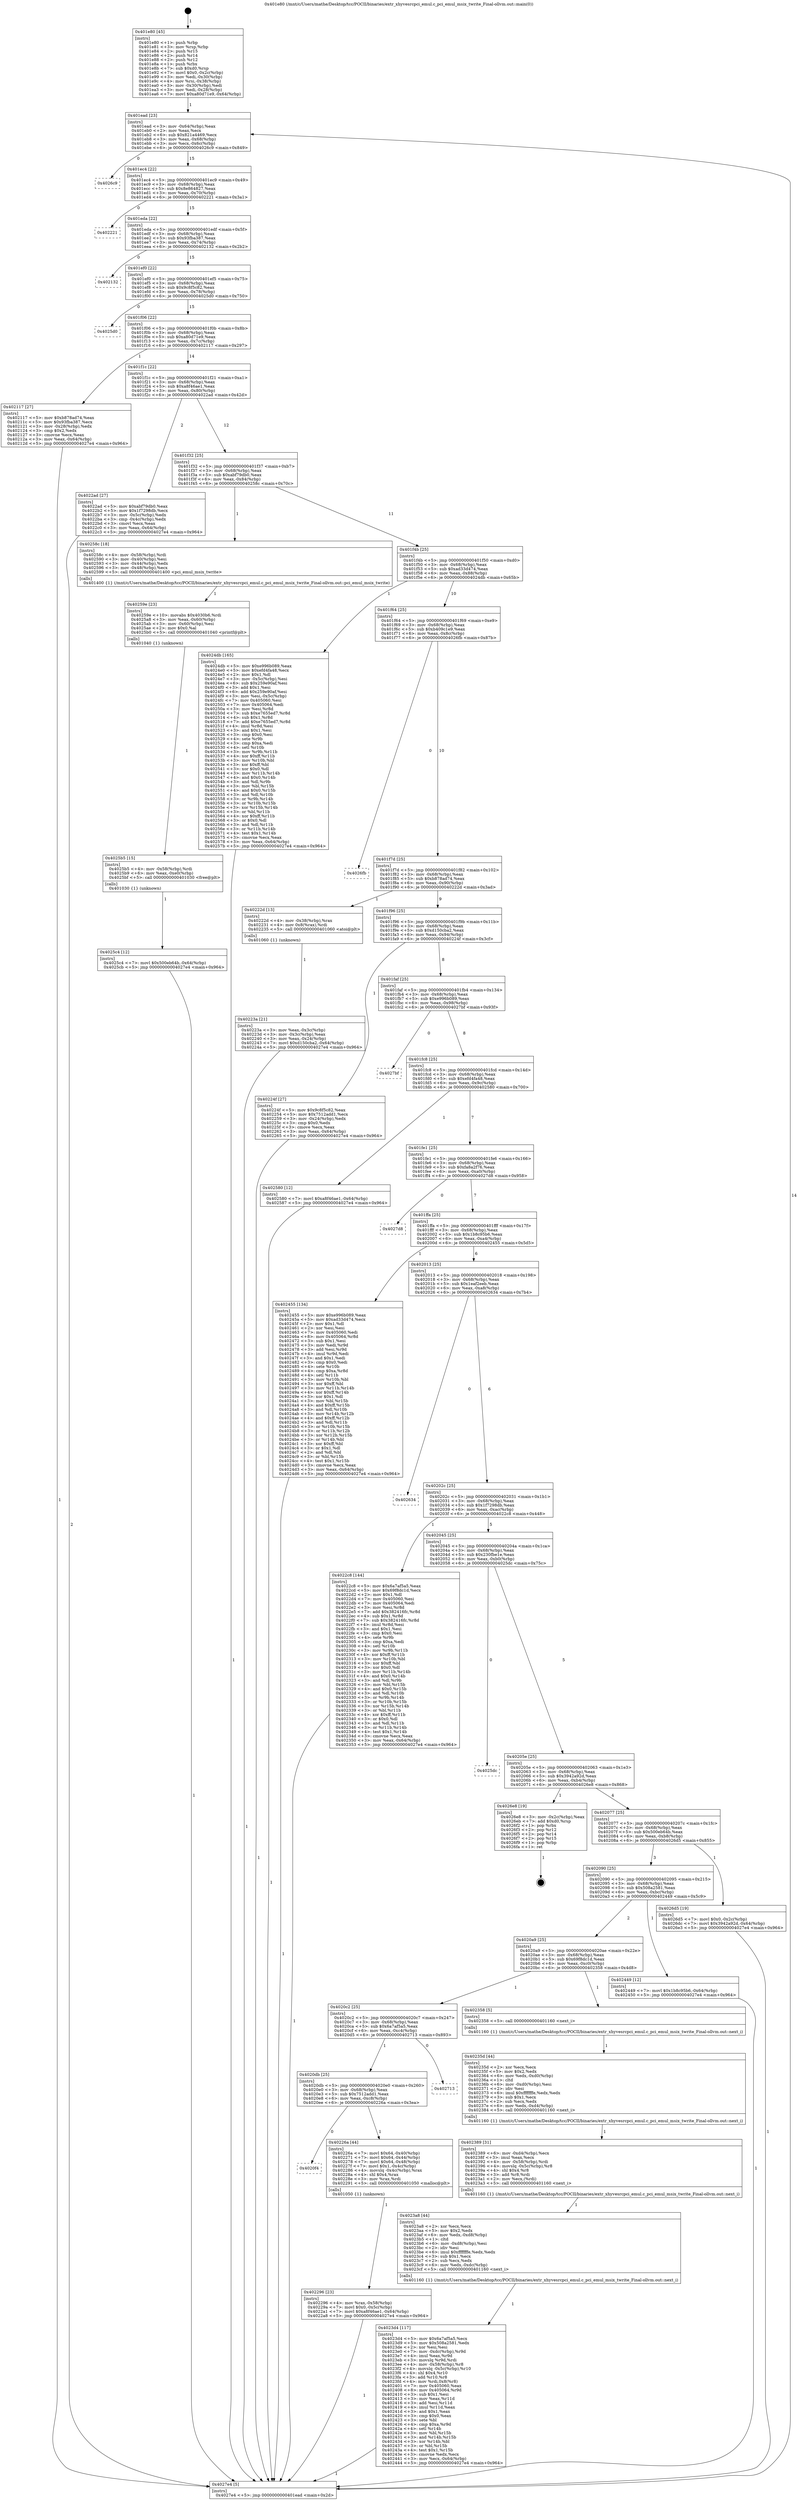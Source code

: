 digraph "0x401e80" {
  label = "0x401e80 (/mnt/c/Users/mathe/Desktop/tcc/POCII/binaries/extr_xhyvesrcpci_emul.c_pci_emul_msix_twrite_Final-ollvm.out::main(0))"
  labelloc = "t"
  node[shape=record]

  Entry [label="",width=0.3,height=0.3,shape=circle,fillcolor=black,style=filled]
  "0x401ead" [label="{
     0x401ead [23]\l
     | [instrs]\l
     &nbsp;&nbsp;0x401ead \<+3\>: mov -0x64(%rbp),%eax\l
     &nbsp;&nbsp;0x401eb0 \<+2\>: mov %eax,%ecx\l
     &nbsp;&nbsp;0x401eb2 \<+6\>: sub $0x821a4469,%ecx\l
     &nbsp;&nbsp;0x401eb8 \<+3\>: mov %eax,-0x68(%rbp)\l
     &nbsp;&nbsp;0x401ebb \<+3\>: mov %ecx,-0x6c(%rbp)\l
     &nbsp;&nbsp;0x401ebe \<+6\>: je 00000000004026c9 \<main+0x849\>\l
  }"]
  "0x4026c9" [label="{
     0x4026c9\l
  }", style=dashed]
  "0x401ec4" [label="{
     0x401ec4 [22]\l
     | [instrs]\l
     &nbsp;&nbsp;0x401ec4 \<+5\>: jmp 0000000000401ec9 \<main+0x49\>\l
     &nbsp;&nbsp;0x401ec9 \<+3\>: mov -0x68(%rbp),%eax\l
     &nbsp;&nbsp;0x401ecc \<+5\>: sub $0x8e864827,%eax\l
     &nbsp;&nbsp;0x401ed1 \<+3\>: mov %eax,-0x70(%rbp)\l
     &nbsp;&nbsp;0x401ed4 \<+6\>: je 0000000000402221 \<main+0x3a1\>\l
  }"]
  Exit [label="",width=0.3,height=0.3,shape=circle,fillcolor=black,style=filled,peripheries=2]
  "0x402221" [label="{
     0x402221\l
  }", style=dashed]
  "0x401eda" [label="{
     0x401eda [22]\l
     | [instrs]\l
     &nbsp;&nbsp;0x401eda \<+5\>: jmp 0000000000401edf \<main+0x5f\>\l
     &nbsp;&nbsp;0x401edf \<+3\>: mov -0x68(%rbp),%eax\l
     &nbsp;&nbsp;0x401ee2 \<+5\>: sub $0x93fba387,%eax\l
     &nbsp;&nbsp;0x401ee7 \<+3\>: mov %eax,-0x74(%rbp)\l
     &nbsp;&nbsp;0x401eea \<+6\>: je 0000000000402132 \<main+0x2b2\>\l
  }"]
  "0x4025c4" [label="{
     0x4025c4 [12]\l
     | [instrs]\l
     &nbsp;&nbsp;0x4025c4 \<+7\>: movl $0x500eb64b,-0x64(%rbp)\l
     &nbsp;&nbsp;0x4025cb \<+5\>: jmp 00000000004027e4 \<main+0x964\>\l
  }"]
  "0x402132" [label="{
     0x402132\l
  }", style=dashed]
  "0x401ef0" [label="{
     0x401ef0 [22]\l
     | [instrs]\l
     &nbsp;&nbsp;0x401ef0 \<+5\>: jmp 0000000000401ef5 \<main+0x75\>\l
     &nbsp;&nbsp;0x401ef5 \<+3\>: mov -0x68(%rbp),%eax\l
     &nbsp;&nbsp;0x401ef8 \<+5\>: sub $0x9c8f5c82,%eax\l
     &nbsp;&nbsp;0x401efd \<+3\>: mov %eax,-0x78(%rbp)\l
     &nbsp;&nbsp;0x401f00 \<+6\>: je 00000000004025d0 \<main+0x750\>\l
  }"]
  "0x4025b5" [label="{
     0x4025b5 [15]\l
     | [instrs]\l
     &nbsp;&nbsp;0x4025b5 \<+4\>: mov -0x58(%rbp),%rdi\l
     &nbsp;&nbsp;0x4025b9 \<+6\>: mov %eax,-0xe0(%rbp)\l
     &nbsp;&nbsp;0x4025bf \<+5\>: call 0000000000401030 \<free@plt\>\l
     | [calls]\l
     &nbsp;&nbsp;0x401030 \{1\} (unknown)\l
  }"]
  "0x4025d0" [label="{
     0x4025d0\l
  }", style=dashed]
  "0x401f06" [label="{
     0x401f06 [22]\l
     | [instrs]\l
     &nbsp;&nbsp;0x401f06 \<+5\>: jmp 0000000000401f0b \<main+0x8b\>\l
     &nbsp;&nbsp;0x401f0b \<+3\>: mov -0x68(%rbp),%eax\l
     &nbsp;&nbsp;0x401f0e \<+5\>: sub $0xa80d71e9,%eax\l
     &nbsp;&nbsp;0x401f13 \<+3\>: mov %eax,-0x7c(%rbp)\l
     &nbsp;&nbsp;0x401f16 \<+6\>: je 0000000000402117 \<main+0x297\>\l
  }"]
  "0x40259e" [label="{
     0x40259e [23]\l
     | [instrs]\l
     &nbsp;&nbsp;0x40259e \<+10\>: movabs $0x4030b6,%rdi\l
     &nbsp;&nbsp;0x4025a8 \<+3\>: mov %eax,-0x60(%rbp)\l
     &nbsp;&nbsp;0x4025ab \<+3\>: mov -0x60(%rbp),%esi\l
     &nbsp;&nbsp;0x4025ae \<+2\>: mov $0x0,%al\l
     &nbsp;&nbsp;0x4025b0 \<+5\>: call 0000000000401040 \<printf@plt\>\l
     | [calls]\l
     &nbsp;&nbsp;0x401040 \{1\} (unknown)\l
  }"]
  "0x402117" [label="{
     0x402117 [27]\l
     | [instrs]\l
     &nbsp;&nbsp;0x402117 \<+5\>: mov $0xb878ad74,%eax\l
     &nbsp;&nbsp;0x40211c \<+5\>: mov $0x93fba387,%ecx\l
     &nbsp;&nbsp;0x402121 \<+3\>: mov -0x28(%rbp),%edx\l
     &nbsp;&nbsp;0x402124 \<+3\>: cmp $0x2,%edx\l
     &nbsp;&nbsp;0x402127 \<+3\>: cmovne %ecx,%eax\l
     &nbsp;&nbsp;0x40212a \<+3\>: mov %eax,-0x64(%rbp)\l
     &nbsp;&nbsp;0x40212d \<+5\>: jmp 00000000004027e4 \<main+0x964\>\l
  }"]
  "0x401f1c" [label="{
     0x401f1c [22]\l
     | [instrs]\l
     &nbsp;&nbsp;0x401f1c \<+5\>: jmp 0000000000401f21 \<main+0xa1\>\l
     &nbsp;&nbsp;0x401f21 \<+3\>: mov -0x68(%rbp),%eax\l
     &nbsp;&nbsp;0x401f24 \<+5\>: sub $0xa8f46ae1,%eax\l
     &nbsp;&nbsp;0x401f29 \<+3\>: mov %eax,-0x80(%rbp)\l
     &nbsp;&nbsp;0x401f2c \<+6\>: je 00000000004022ad \<main+0x42d\>\l
  }"]
  "0x4027e4" [label="{
     0x4027e4 [5]\l
     | [instrs]\l
     &nbsp;&nbsp;0x4027e4 \<+5\>: jmp 0000000000401ead \<main+0x2d\>\l
  }"]
  "0x401e80" [label="{
     0x401e80 [45]\l
     | [instrs]\l
     &nbsp;&nbsp;0x401e80 \<+1\>: push %rbp\l
     &nbsp;&nbsp;0x401e81 \<+3\>: mov %rsp,%rbp\l
     &nbsp;&nbsp;0x401e84 \<+2\>: push %r15\l
     &nbsp;&nbsp;0x401e86 \<+2\>: push %r14\l
     &nbsp;&nbsp;0x401e88 \<+2\>: push %r12\l
     &nbsp;&nbsp;0x401e8a \<+1\>: push %rbx\l
     &nbsp;&nbsp;0x401e8b \<+7\>: sub $0xd0,%rsp\l
     &nbsp;&nbsp;0x401e92 \<+7\>: movl $0x0,-0x2c(%rbp)\l
     &nbsp;&nbsp;0x401e99 \<+3\>: mov %edi,-0x30(%rbp)\l
     &nbsp;&nbsp;0x401e9c \<+4\>: mov %rsi,-0x38(%rbp)\l
     &nbsp;&nbsp;0x401ea0 \<+3\>: mov -0x30(%rbp),%edi\l
     &nbsp;&nbsp;0x401ea3 \<+3\>: mov %edi,-0x28(%rbp)\l
     &nbsp;&nbsp;0x401ea6 \<+7\>: movl $0xa80d71e9,-0x64(%rbp)\l
  }"]
  "0x4023d4" [label="{
     0x4023d4 [117]\l
     | [instrs]\l
     &nbsp;&nbsp;0x4023d4 \<+5\>: mov $0x6a7af5a5,%ecx\l
     &nbsp;&nbsp;0x4023d9 \<+5\>: mov $0x508a2581,%edx\l
     &nbsp;&nbsp;0x4023de \<+2\>: xor %esi,%esi\l
     &nbsp;&nbsp;0x4023e0 \<+7\>: mov -0xdc(%rbp),%r9d\l
     &nbsp;&nbsp;0x4023e7 \<+4\>: imul %eax,%r9d\l
     &nbsp;&nbsp;0x4023eb \<+3\>: movslq %r9d,%rdi\l
     &nbsp;&nbsp;0x4023ee \<+4\>: mov -0x58(%rbp),%r8\l
     &nbsp;&nbsp;0x4023f2 \<+4\>: movslq -0x5c(%rbp),%r10\l
     &nbsp;&nbsp;0x4023f6 \<+4\>: shl $0x4,%r10\l
     &nbsp;&nbsp;0x4023fa \<+3\>: add %r10,%r8\l
     &nbsp;&nbsp;0x4023fd \<+4\>: mov %rdi,0x8(%r8)\l
     &nbsp;&nbsp;0x402401 \<+7\>: mov 0x405060,%eax\l
     &nbsp;&nbsp;0x402408 \<+8\>: mov 0x405064,%r9d\l
     &nbsp;&nbsp;0x402410 \<+3\>: sub $0x1,%esi\l
     &nbsp;&nbsp;0x402413 \<+3\>: mov %eax,%r11d\l
     &nbsp;&nbsp;0x402416 \<+3\>: add %esi,%r11d\l
     &nbsp;&nbsp;0x402419 \<+4\>: imul %r11d,%eax\l
     &nbsp;&nbsp;0x40241d \<+3\>: and $0x1,%eax\l
     &nbsp;&nbsp;0x402420 \<+3\>: cmp $0x0,%eax\l
     &nbsp;&nbsp;0x402423 \<+3\>: sete %bl\l
     &nbsp;&nbsp;0x402426 \<+4\>: cmp $0xa,%r9d\l
     &nbsp;&nbsp;0x40242a \<+4\>: setl %r14b\l
     &nbsp;&nbsp;0x40242e \<+3\>: mov %bl,%r15b\l
     &nbsp;&nbsp;0x402431 \<+3\>: and %r14b,%r15b\l
     &nbsp;&nbsp;0x402434 \<+3\>: xor %r14b,%bl\l
     &nbsp;&nbsp;0x402437 \<+3\>: or %bl,%r15b\l
     &nbsp;&nbsp;0x40243a \<+4\>: test $0x1,%r15b\l
     &nbsp;&nbsp;0x40243e \<+3\>: cmovne %edx,%ecx\l
     &nbsp;&nbsp;0x402441 \<+3\>: mov %ecx,-0x64(%rbp)\l
     &nbsp;&nbsp;0x402444 \<+5\>: jmp 00000000004027e4 \<main+0x964\>\l
  }"]
  "0x4022ad" [label="{
     0x4022ad [27]\l
     | [instrs]\l
     &nbsp;&nbsp;0x4022ad \<+5\>: mov $0xabf79db0,%eax\l
     &nbsp;&nbsp;0x4022b2 \<+5\>: mov $0x1f7298db,%ecx\l
     &nbsp;&nbsp;0x4022b7 \<+3\>: mov -0x5c(%rbp),%edx\l
     &nbsp;&nbsp;0x4022ba \<+3\>: cmp -0x4c(%rbp),%edx\l
     &nbsp;&nbsp;0x4022bd \<+3\>: cmovl %ecx,%eax\l
     &nbsp;&nbsp;0x4022c0 \<+3\>: mov %eax,-0x64(%rbp)\l
     &nbsp;&nbsp;0x4022c3 \<+5\>: jmp 00000000004027e4 \<main+0x964\>\l
  }"]
  "0x401f32" [label="{
     0x401f32 [25]\l
     | [instrs]\l
     &nbsp;&nbsp;0x401f32 \<+5\>: jmp 0000000000401f37 \<main+0xb7\>\l
     &nbsp;&nbsp;0x401f37 \<+3\>: mov -0x68(%rbp),%eax\l
     &nbsp;&nbsp;0x401f3a \<+5\>: sub $0xabf79db0,%eax\l
     &nbsp;&nbsp;0x401f3f \<+6\>: mov %eax,-0x84(%rbp)\l
     &nbsp;&nbsp;0x401f45 \<+6\>: je 000000000040258c \<main+0x70c\>\l
  }"]
  "0x4023a8" [label="{
     0x4023a8 [44]\l
     | [instrs]\l
     &nbsp;&nbsp;0x4023a8 \<+2\>: xor %ecx,%ecx\l
     &nbsp;&nbsp;0x4023aa \<+5\>: mov $0x2,%edx\l
     &nbsp;&nbsp;0x4023af \<+6\>: mov %edx,-0xd8(%rbp)\l
     &nbsp;&nbsp;0x4023b5 \<+1\>: cltd\l
     &nbsp;&nbsp;0x4023b6 \<+6\>: mov -0xd8(%rbp),%esi\l
     &nbsp;&nbsp;0x4023bc \<+2\>: idiv %esi\l
     &nbsp;&nbsp;0x4023be \<+6\>: imul $0xfffffffe,%edx,%edx\l
     &nbsp;&nbsp;0x4023c4 \<+3\>: sub $0x1,%ecx\l
     &nbsp;&nbsp;0x4023c7 \<+2\>: sub %ecx,%edx\l
     &nbsp;&nbsp;0x4023c9 \<+6\>: mov %edx,-0xdc(%rbp)\l
     &nbsp;&nbsp;0x4023cf \<+5\>: call 0000000000401160 \<next_i\>\l
     | [calls]\l
     &nbsp;&nbsp;0x401160 \{1\} (/mnt/c/Users/mathe/Desktop/tcc/POCII/binaries/extr_xhyvesrcpci_emul.c_pci_emul_msix_twrite_Final-ollvm.out::next_i)\l
  }"]
  "0x40258c" [label="{
     0x40258c [18]\l
     | [instrs]\l
     &nbsp;&nbsp;0x40258c \<+4\>: mov -0x58(%rbp),%rdi\l
     &nbsp;&nbsp;0x402590 \<+3\>: mov -0x40(%rbp),%esi\l
     &nbsp;&nbsp;0x402593 \<+3\>: mov -0x44(%rbp),%edx\l
     &nbsp;&nbsp;0x402596 \<+3\>: mov -0x48(%rbp),%ecx\l
     &nbsp;&nbsp;0x402599 \<+5\>: call 0000000000401400 \<pci_emul_msix_twrite\>\l
     | [calls]\l
     &nbsp;&nbsp;0x401400 \{1\} (/mnt/c/Users/mathe/Desktop/tcc/POCII/binaries/extr_xhyvesrcpci_emul.c_pci_emul_msix_twrite_Final-ollvm.out::pci_emul_msix_twrite)\l
  }"]
  "0x401f4b" [label="{
     0x401f4b [25]\l
     | [instrs]\l
     &nbsp;&nbsp;0x401f4b \<+5\>: jmp 0000000000401f50 \<main+0xd0\>\l
     &nbsp;&nbsp;0x401f50 \<+3\>: mov -0x68(%rbp),%eax\l
     &nbsp;&nbsp;0x401f53 \<+5\>: sub $0xad33d474,%eax\l
     &nbsp;&nbsp;0x401f58 \<+6\>: mov %eax,-0x88(%rbp)\l
     &nbsp;&nbsp;0x401f5e \<+6\>: je 00000000004024db \<main+0x65b\>\l
  }"]
  "0x402389" [label="{
     0x402389 [31]\l
     | [instrs]\l
     &nbsp;&nbsp;0x402389 \<+6\>: mov -0xd4(%rbp),%ecx\l
     &nbsp;&nbsp;0x40238f \<+3\>: imul %eax,%ecx\l
     &nbsp;&nbsp;0x402392 \<+4\>: mov -0x58(%rbp),%rdi\l
     &nbsp;&nbsp;0x402396 \<+4\>: movslq -0x5c(%rbp),%r8\l
     &nbsp;&nbsp;0x40239a \<+4\>: shl $0x4,%r8\l
     &nbsp;&nbsp;0x40239e \<+3\>: add %r8,%rdi\l
     &nbsp;&nbsp;0x4023a1 \<+2\>: mov %ecx,(%rdi)\l
     &nbsp;&nbsp;0x4023a3 \<+5\>: call 0000000000401160 \<next_i\>\l
     | [calls]\l
     &nbsp;&nbsp;0x401160 \{1\} (/mnt/c/Users/mathe/Desktop/tcc/POCII/binaries/extr_xhyvesrcpci_emul.c_pci_emul_msix_twrite_Final-ollvm.out::next_i)\l
  }"]
  "0x4024db" [label="{
     0x4024db [165]\l
     | [instrs]\l
     &nbsp;&nbsp;0x4024db \<+5\>: mov $0xe996b089,%eax\l
     &nbsp;&nbsp;0x4024e0 \<+5\>: mov $0xefd4fa48,%ecx\l
     &nbsp;&nbsp;0x4024e5 \<+2\>: mov $0x1,%dl\l
     &nbsp;&nbsp;0x4024e7 \<+3\>: mov -0x5c(%rbp),%esi\l
     &nbsp;&nbsp;0x4024ea \<+6\>: sub $0x259e90af,%esi\l
     &nbsp;&nbsp;0x4024f0 \<+3\>: add $0x1,%esi\l
     &nbsp;&nbsp;0x4024f3 \<+6\>: add $0x259e90af,%esi\l
     &nbsp;&nbsp;0x4024f9 \<+3\>: mov %esi,-0x5c(%rbp)\l
     &nbsp;&nbsp;0x4024fc \<+7\>: mov 0x405060,%esi\l
     &nbsp;&nbsp;0x402503 \<+7\>: mov 0x405064,%edi\l
     &nbsp;&nbsp;0x40250a \<+3\>: mov %esi,%r8d\l
     &nbsp;&nbsp;0x40250d \<+7\>: sub $0xe7655ed7,%r8d\l
     &nbsp;&nbsp;0x402514 \<+4\>: sub $0x1,%r8d\l
     &nbsp;&nbsp;0x402518 \<+7\>: add $0xe7655ed7,%r8d\l
     &nbsp;&nbsp;0x40251f \<+4\>: imul %r8d,%esi\l
     &nbsp;&nbsp;0x402523 \<+3\>: and $0x1,%esi\l
     &nbsp;&nbsp;0x402526 \<+3\>: cmp $0x0,%esi\l
     &nbsp;&nbsp;0x402529 \<+4\>: sete %r9b\l
     &nbsp;&nbsp;0x40252d \<+3\>: cmp $0xa,%edi\l
     &nbsp;&nbsp;0x402530 \<+4\>: setl %r10b\l
     &nbsp;&nbsp;0x402534 \<+3\>: mov %r9b,%r11b\l
     &nbsp;&nbsp;0x402537 \<+4\>: xor $0xff,%r11b\l
     &nbsp;&nbsp;0x40253b \<+3\>: mov %r10b,%bl\l
     &nbsp;&nbsp;0x40253e \<+3\>: xor $0xff,%bl\l
     &nbsp;&nbsp;0x402541 \<+3\>: xor $0x0,%dl\l
     &nbsp;&nbsp;0x402544 \<+3\>: mov %r11b,%r14b\l
     &nbsp;&nbsp;0x402547 \<+4\>: and $0x0,%r14b\l
     &nbsp;&nbsp;0x40254b \<+3\>: and %dl,%r9b\l
     &nbsp;&nbsp;0x40254e \<+3\>: mov %bl,%r15b\l
     &nbsp;&nbsp;0x402551 \<+4\>: and $0x0,%r15b\l
     &nbsp;&nbsp;0x402555 \<+3\>: and %dl,%r10b\l
     &nbsp;&nbsp;0x402558 \<+3\>: or %r9b,%r14b\l
     &nbsp;&nbsp;0x40255b \<+3\>: or %r10b,%r15b\l
     &nbsp;&nbsp;0x40255e \<+3\>: xor %r15b,%r14b\l
     &nbsp;&nbsp;0x402561 \<+3\>: or %bl,%r11b\l
     &nbsp;&nbsp;0x402564 \<+4\>: xor $0xff,%r11b\l
     &nbsp;&nbsp;0x402568 \<+3\>: or $0x0,%dl\l
     &nbsp;&nbsp;0x40256b \<+3\>: and %dl,%r11b\l
     &nbsp;&nbsp;0x40256e \<+3\>: or %r11b,%r14b\l
     &nbsp;&nbsp;0x402571 \<+4\>: test $0x1,%r14b\l
     &nbsp;&nbsp;0x402575 \<+3\>: cmovne %ecx,%eax\l
     &nbsp;&nbsp;0x402578 \<+3\>: mov %eax,-0x64(%rbp)\l
     &nbsp;&nbsp;0x40257b \<+5\>: jmp 00000000004027e4 \<main+0x964\>\l
  }"]
  "0x401f64" [label="{
     0x401f64 [25]\l
     | [instrs]\l
     &nbsp;&nbsp;0x401f64 \<+5\>: jmp 0000000000401f69 \<main+0xe9\>\l
     &nbsp;&nbsp;0x401f69 \<+3\>: mov -0x68(%rbp),%eax\l
     &nbsp;&nbsp;0x401f6c \<+5\>: sub $0xb409c1e9,%eax\l
     &nbsp;&nbsp;0x401f71 \<+6\>: mov %eax,-0x8c(%rbp)\l
     &nbsp;&nbsp;0x401f77 \<+6\>: je 00000000004026fb \<main+0x87b\>\l
  }"]
  "0x40235d" [label="{
     0x40235d [44]\l
     | [instrs]\l
     &nbsp;&nbsp;0x40235d \<+2\>: xor %ecx,%ecx\l
     &nbsp;&nbsp;0x40235f \<+5\>: mov $0x2,%edx\l
     &nbsp;&nbsp;0x402364 \<+6\>: mov %edx,-0xd0(%rbp)\l
     &nbsp;&nbsp;0x40236a \<+1\>: cltd\l
     &nbsp;&nbsp;0x40236b \<+6\>: mov -0xd0(%rbp),%esi\l
     &nbsp;&nbsp;0x402371 \<+2\>: idiv %esi\l
     &nbsp;&nbsp;0x402373 \<+6\>: imul $0xfffffffe,%edx,%edx\l
     &nbsp;&nbsp;0x402379 \<+3\>: sub $0x1,%ecx\l
     &nbsp;&nbsp;0x40237c \<+2\>: sub %ecx,%edx\l
     &nbsp;&nbsp;0x40237e \<+6\>: mov %edx,-0xd4(%rbp)\l
     &nbsp;&nbsp;0x402384 \<+5\>: call 0000000000401160 \<next_i\>\l
     | [calls]\l
     &nbsp;&nbsp;0x401160 \{1\} (/mnt/c/Users/mathe/Desktop/tcc/POCII/binaries/extr_xhyvesrcpci_emul.c_pci_emul_msix_twrite_Final-ollvm.out::next_i)\l
  }"]
  "0x4026fb" [label="{
     0x4026fb\l
  }", style=dashed]
  "0x401f7d" [label="{
     0x401f7d [25]\l
     | [instrs]\l
     &nbsp;&nbsp;0x401f7d \<+5\>: jmp 0000000000401f82 \<main+0x102\>\l
     &nbsp;&nbsp;0x401f82 \<+3\>: mov -0x68(%rbp),%eax\l
     &nbsp;&nbsp;0x401f85 \<+5\>: sub $0xb878ad74,%eax\l
     &nbsp;&nbsp;0x401f8a \<+6\>: mov %eax,-0x90(%rbp)\l
     &nbsp;&nbsp;0x401f90 \<+6\>: je 000000000040222d \<main+0x3ad\>\l
  }"]
  "0x402296" [label="{
     0x402296 [23]\l
     | [instrs]\l
     &nbsp;&nbsp;0x402296 \<+4\>: mov %rax,-0x58(%rbp)\l
     &nbsp;&nbsp;0x40229a \<+7\>: movl $0x0,-0x5c(%rbp)\l
     &nbsp;&nbsp;0x4022a1 \<+7\>: movl $0xa8f46ae1,-0x64(%rbp)\l
     &nbsp;&nbsp;0x4022a8 \<+5\>: jmp 00000000004027e4 \<main+0x964\>\l
  }"]
  "0x40222d" [label="{
     0x40222d [13]\l
     | [instrs]\l
     &nbsp;&nbsp;0x40222d \<+4\>: mov -0x38(%rbp),%rax\l
     &nbsp;&nbsp;0x402231 \<+4\>: mov 0x8(%rax),%rdi\l
     &nbsp;&nbsp;0x402235 \<+5\>: call 0000000000401060 \<atoi@plt\>\l
     | [calls]\l
     &nbsp;&nbsp;0x401060 \{1\} (unknown)\l
  }"]
  "0x401f96" [label="{
     0x401f96 [25]\l
     | [instrs]\l
     &nbsp;&nbsp;0x401f96 \<+5\>: jmp 0000000000401f9b \<main+0x11b\>\l
     &nbsp;&nbsp;0x401f9b \<+3\>: mov -0x68(%rbp),%eax\l
     &nbsp;&nbsp;0x401f9e \<+5\>: sub $0xd150cba2,%eax\l
     &nbsp;&nbsp;0x401fa3 \<+6\>: mov %eax,-0x94(%rbp)\l
     &nbsp;&nbsp;0x401fa9 \<+6\>: je 000000000040224f \<main+0x3cf\>\l
  }"]
  "0x40223a" [label="{
     0x40223a [21]\l
     | [instrs]\l
     &nbsp;&nbsp;0x40223a \<+3\>: mov %eax,-0x3c(%rbp)\l
     &nbsp;&nbsp;0x40223d \<+3\>: mov -0x3c(%rbp),%eax\l
     &nbsp;&nbsp;0x402240 \<+3\>: mov %eax,-0x24(%rbp)\l
     &nbsp;&nbsp;0x402243 \<+7\>: movl $0xd150cba2,-0x64(%rbp)\l
     &nbsp;&nbsp;0x40224a \<+5\>: jmp 00000000004027e4 \<main+0x964\>\l
  }"]
  "0x4020f4" [label="{
     0x4020f4\l
  }", style=dashed]
  "0x40224f" [label="{
     0x40224f [27]\l
     | [instrs]\l
     &nbsp;&nbsp;0x40224f \<+5\>: mov $0x9c8f5c82,%eax\l
     &nbsp;&nbsp;0x402254 \<+5\>: mov $0x7512add1,%ecx\l
     &nbsp;&nbsp;0x402259 \<+3\>: mov -0x24(%rbp),%edx\l
     &nbsp;&nbsp;0x40225c \<+3\>: cmp $0x0,%edx\l
     &nbsp;&nbsp;0x40225f \<+3\>: cmove %ecx,%eax\l
     &nbsp;&nbsp;0x402262 \<+3\>: mov %eax,-0x64(%rbp)\l
     &nbsp;&nbsp;0x402265 \<+5\>: jmp 00000000004027e4 \<main+0x964\>\l
  }"]
  "0x401faf" [label="{
     0x401faf [25]\l
     | [instrs]\l
     &nbsp;&nbsp;0x401faf \<+5\>: jmp 0000000000401fb4 \<main+0x134\>\l
     &nbsp;&nbsp;0x401fb4 \<+3\>: mov -0x68(%rbp),%eax\l
     &nbsp;&nbsp;0x401fb7 \<+5\>: sub $0xe996b089,%eax\l
     &nbsp;&nbsp;0x401fbc \<+6\>: mov %eax,-0x98(%rbp)\l
     &nbsp;&nbsp;0x401fc2 \<+6\>: je 00000000004027bf \<main+0x93f\>\l
  }"]
  "0x40226a" [label="{
     0x40226a [44]\l
     | [instrs]\l
     &nbsp;&nbsp;0x40226a \<+7\>: movl $0x64,-0x40(%rbp)\l
     &nbsp;&nbsp;0x402271 \<+7\>: movl $0x64,-0x44(%rbp)\l
     &nbsp;&nbsp;0x402278 \<+7\>: movl $0x64,-0x48(%rbp)\l
     &nbsp;&nbsp;0x40227f \<+7\>: movl $0x1,-0x4c(%rbp)\l
     &nbsp;&nbsp;0x402286 \<+4\>: movslq -0x4c(%rbp),%rax\l
     &nbsp;&nbsp;0x40228a \<+4\>: shl $0x4,%rax\l
     &nbsp;&nbsp;0x40228e \<+3\>: mov %rax,%rdi\l
     &nbsp;&nbsp;0x402291 \<+5\>: call 0000000000401050 \<malloc@plt\>\l
     | [calls]\l
     &nbsp;&nbsp;0x401050 \{1\} (unknown)\l
  }"]
  "0x4027bf" [label="{
     0x4027bf\l
  }", style=dashed]
  "0x401fc8" [label="{
     0x401fc8 [25]\l
     | [instrs]\l
     &nbsp;&nbsp;0x401fc8 \<+5\>: jmp 0000000000401fcd \<main+0x14d\>\l
     &nbsp;&nbsp;0x401fcd \<+3\>: mov -0x68(%rbp),%eax\l
     &nbsp;&nbsp;0x401fd0 \<+5\>: sub $0xefd4fa48,%eax\l
     &nbsp;&nbsp;0x401fd5 \<+6\>: mov %eax,-0x9c(%rbp)\l
     &nbsp;&nbsp;0x401fdb \<+6\>: je 0000000000402580 \<main+0x700\>\l
  }"]
  "0x4020db" [label="{
     0x4020db [25]\l
     | [instrs]\l
     &nbsp;&nbsp;0x4020db \<+5\>: jmp 00000000004020e0 \<main+0x260\>\l
     &nbsp;&nbsp;0x4020e0 \<+3\>: mov -0x68(%rbp),%eax\l
     &nbsp;&nbsp;0x4020e3 \<+5\>: sub $0x7512add1,%eax\l
     &nbsp;&nbsp;0x4020e8 \<+6\>: mov %eax,-0xc8(%rbp)\l
     &nbsp;&nbsp;0x4020ee \<+6\>: je 000000000040226a \<main+0x3ea\>\l
  }"]
  "0x402580" [label="{
     0x402580 [12]\l
     | [instrs]\l
     &nbsp;&nbsp;0x402580 \<+7\>: movl $0xa8f46ae1,-0x64(%rbp)\l
     &nbsp;&nbsp;0x402587 \<+5\>: jmp 00000000004027e4 \<main+0x964\>\l
  }"]
  "0x401fe1" [label="{
     0x401fe1 [25]\l
     | [instrs]\l
     &nbsp;&nbsp;0x401fe1 \<+5\>: jmp 0000000000401fe6 \<main+0x166\>\l
     &nbsp;&nbsp;0x401fe6 \<+3\>: mov -0x68(%rbp),%eax\l
     &nbsp;&nbsp;0x401fe9 \<+5\>: sub $0xfa8a2f76,%eax\l
     &nbsp;&nbsp;0x401fee \<+6\>: mov %eax,-0xa0(%rbp)\l
     &nbsp;&nbsp;0x401ff4 \<+6\>: je 00000000004027d8 \<main+0x958\>\l
  }"]
  "0x402713" [label="{
     0x402713\l
  }", style=dashed]
  "0x4027d8" [label="{
     0x4027d8\l
  }", style=dashed]
  "0x401ffa" [label="{
     0x401ffa [25]\l
     | [instrs]\l
     &nbsp;&nbsp;0x401ffa \<+5\>: jmp 0000000000401fff \<main+0x17f\>\l
     &nbsp;&nbsp;0x401fff \<+3\>: mov -0x68(%rbp),%eax\l
     &nbsp;&nbsp;0x402002 \<+5\>: sub $0x1b8c95b6,%eax\l
     &nbsp;&nbsp;0x402007 \<+6\>: mov %eax,-0xa4(%rbp)\l
     &nbsp;&nbsp;0x40200d \<+6\>: je 0000000000402455 \<main+0x5d5\>\l
  }"]
  "0x4020c2" [label="{
     0x4020c2 [25]\l
     | [instrs]\l
     &nbsp;&nbsp;0x4020c2 \<+5\>: jmp 00000000004020c7 \<main+0x247\>\l
     &nbsp;&nbsp;0x4020c7 \<+3\>: mov -0x68(%rbp),%eax\l
     &nbsp;&nbsp;0x4020ca \<+5\>: sub $0x6a7af5a5,%eax\l
     &nbsp;&nbsp;0x4020cf \<+6\>: mov %eax,-0xc4(%rbp)\l
     &nbsp;&nbsp;0x4020d5 \<+6\>: je 0000000000402713 \<main+0x893\>\l
  }"]
  "0x402455" [label="{
     0x402455 [134]\l
     | [instrs]\l
     &nbsp;&nbsp;0x402455 \<+5\>: mov $0xe996b089,%eax\l
     &nbsp;&nbsp;0x40245a \<+5\>: mov $0xad33d474,%ecx\l
     &nbsp;&nbsp;0x40245f \<+2\>: mov $0x1,%dl\l
     &nbsp;&nbsp;0x402461 \<+2\>: xor %esi,%esi\l
     &nbsp;&nbsp;0x402463 \<+7\>: mov 0x405060,%edi\l
     &nbsp;&nbsp;0x40246a \<+8\>: mov 0x405064,%r8d\l
     &nbsp;&nbsp;0x402472 \<+3\>: sub $0x1,%esi\l
     &nbsp;&nbsp;0x402475 \<+3\>: mov %edi,%r9d\l
     &nbsp;&nbsp;0x402478 \<+3\>: add %esi,%r9d\l
     &nbsp;&nbsp;0x40247b \<+4\>: imul %r9d,%edi\l
     &nbsp;&nbsp;0x40247f \<+3\>: and $0x1,%edi\l
     &nbsp;&nbsp;0x402482 \<+3\>: cmp $0x0,%edi\l
     &nbsp;&nbsp;0x402485 \<+4\>: sete %r10b\l
     &nbsp;&nbsp;0x402489 \<+4\>: cmp $0xa,%r8d\l
     &nbsp;&nbsp;0x40248d \<+4\>: setl %r11b\l
     &nbsp;&nbsp;0x402491 \<+3\>: mov %r10b,%bl\l
     &nbsp;&nbsp;0x402494 \<+3\>: xor $0xff,%bl\l
     &nbsp;&nbsp;0x402497 \<+3\>: mov %r11b,%r14b\l
     &nbsp;&nbsp;0x40249a \<+4\>: xor $0xff,%r14b\l
     &nbsp;&nbsp;0x40249e \<+3\>: xor $0x1,%dl\l
     &nbsp;&nbsp;0x4024a1 \<+3\>: mov %bl,%r15b\l
     &nbsp;&nbsp;0x4024a4 \<+4\>: and $0xff,%r15b\l
     &nbsp;&nbsp;0x4024a8 \<+3\>: and %dl,%r10b\l
     &nbsp;&nbsp;0x4024ab \<+3\>: mov %r14b,%r12b\l
     &nbsp;&nbsp;0x4024ae \<+4\>: and $0xff,%r12b\l
     &nbsp;&nbsp;0x4024b2 \<+3\>: and %dl,%r11b\l
     &nbsp;&nbsp;0x4024b5 \<+3\>: or %r10b,%r15b\l
     &nbsp;&nbsp;0x4024b8 \<+3\>: or %r11b,%r12b\l
     &nbsp;&nbsp;0x4024bb \<+3\>: xor %r12b,%r15b\l
     &nbsp;&nbsp;0x4024be \<+3\>: or %r14b,%bl\l
     &nbsp;&nbsp;0x4024c1 \<+3\>: xor $0xff,%bl\l
     &nbsp;&nbsp;0x4024c4 \<+3\>: or $0x1,%dl\l
     &nbsp;&nbsp;0x4024c7 \<+2\>: and %dl,%bl\l
     &nbsp;&nbsp;0x4024c9 \<+3\>: or %bl,%r15b\l
     &nbsp;&nbsp;0x4024cc \<+4\>: test $0x1,%r15b\l
     &nbsp;&nbsp;0x4024d0 \<+3\>: cmovne %ecx,%eax\l
     &nbsp;&nbsp;0x4024d3 \<+3\>: mov %eax,-0x64(%rbp)\l
     &nbsp;&nbsp;0x4024d6 \<+5\>: jmp 00000000004027e4 \<main+0x964\>\l
  }"]
  "0x402013" [label="{
     0x402013 [25]\l
     | [instrs]\l
     &nbsp;&nbsp;0x402013 \<+5\>: jmp 0000000000402018 \<main+0x198\>\l
     &nbsp;&nbsp;0x402018 \<+3\>: mov -0x68(%rbp),%eax\l
     &nbsp;&nbsp;0x40201b \<+5\>: sub $0x1eaf2eeb,%eax\l
     &nbsp;&nbsp;0x402020 \<+6\>: mov %eax,-0xa8(%rbp)\l
     &nbsp;&nbsp;0x402026 \<+6\>: je 0000000000402634 \<main+0x7b4\>\l
  }"]
  "0x402358" [label="{
     0x402358 [5]\l
     | [instrs]\l
     &nbsp;&nbsp;0x402358 \<+5\>: call 0000000000401160 \<next_i\>\l
     | [calls]\l
     &nbsp;&nbsp;0x401160 \{1\} (/mnt/c/Users/mathe/Desktop/tcc/POCII/binaries/extr_xhyvesrcpci_emul.c_pci_emul_msix_twrite_Final-ollvm.out::next_i)\l
  }"]
  "0x402634" [label="{
     0x402634\l
  }", style=dashed]
  "0x40202c" [label="{
     0x40202c [25]\l
     | [instrs]\l
     &nbsp;&nbsp;0x40202c \<+5\>: jmp 0000000000402031 \<main+0x1b1\>\l
     &nbsp;&nbsp;0x402031 \<+3\>: mov -0x68(%rbp),%eax\l
     &nbsp;&nbsp;0x402034 \<+5\>: sub $0x1f7298db,%eax\l
     &nbsp;&nbsp;0x402039 \<+6\>: mov %eax,-0xac(%rbp)\l
     &nbsp;&nbsp;0x40203f \<+6\>: je 00000000004022c8 \<main+0x448\>\l
  }"]
  "0x4020a9" [label="{
     0x4020a9 [25]\l
     | [instrs]\l
     &nbsp;&nbsp;0x4020a9 \<+5\>: jmp 00000000004020ae \<main+0x22e\>\l
     &nbsp;&nbsp;0x4020ae \<+3\>: mov -0x68(%rbp),%eax\l
     &nbsp;&nbsp;0x4020b1 \<+5\>: sub $0x69f8dc1d,%eax\l
     &nbsp;&nbsp;0x4020b6 \<+6\>: mov %eax,-0xc0(%rbp)\l
     &nbsp;&nbsp;0x4020bc \<+6\>: je 0000000000402358 \<main+0x4d8\>\l
  }"]
  "0x4022c8" [label="{
     0x4022c8 [144]\l
     | [instrs]\l
     &nbsp;&nbsp;0x4022c8 \<+5\>: mov $0x6a7af5a5,%eax\l
     &nbsp;&nbsp;0x4022cd \<+5\>: mov $0x69f8dc1d,%ecx\l
     &nbsp;&nbsp;0x4022d2 \<+2\>: mov $0x1,%dl\l
     &nbsp;&nbsp;0x4022d4 \<+7\>: mov 0x405060,%esi\l
     &nbsp;&nbsp;0x4022db \<+7\>: mov 0x405064,%edi\l
     &nbsp;&nbsp;0x4022e2 \<+3\>: mov %esi,%r8d\l
     &nbsp;&nbsp;0x4022e5 \<+7\>: add $0x382416fc,%r8d\l
     &nbsp;&nbsp;0x4022ec \<+4\>: sub $0x1,%r8d\l
     &nbsp;&nbsp;0x4022f0 \<+7\>: sub $0x382416fc,%r8d\l
     &nbsp;&nbsp;0x4022f7 \<+4\>: imul %r8d,%esi\l
     &nbsp;&nbsp;0x4022fb \<+3\>: and $0x1,%esi\l
     &nbsp;&nbsp;0x4022fe \<+3\>: cmp $0x0,%esi\l
     &nbsp;&nbsp;0x402301 \<+4\>: sete %r9b\l
     &nbsp;&nbsp;0x402305 \<+3\>: cmp $0xa,%edi\l
     &nbsp;&nbsp;0x402308 \<+4\>: setl %r10b\l
     &nbsp;&nbsp;0x40230c \<+3\>: mov %r9b,%r11b\l
     &nbsp;&nbsp;0x40230f \<+4\>: xor $0xff,%r11b\l
     &nbsp;&nbsp;0x402313 \<+3\>: mov %r10b,%bl\l
     &nbsp;&nbsp;0x402316 \<+3\>: xor $0xff,%bl\l
     &nbsp;&nbsp;0x402319 \<+3\>: xor $0x0,%dl\l
     &nbsp;&nbsp;0x40231c \<+3\>: mov %r11b,%r14b\l
     &nbsp;&nbsp;0x40231f \<+4\>: and $0x0,%r14b\l
     &nbsp;&nbsp;0x402323 \<+3\>: and %dl,%r9b\l
     &nbsp;&nbsp;0x402326 \<+3\>: mov %bl,%r15b\l
     &nbsp;&nbsp;0x402329 \<+4\>: and $0x0,%r15b\l
     &nbsp;&nbsp;0x40232d \<+3\>: and %dl,%r10b\l
     &nbsp;&nbsp;0x402330 \<+3\>: or %r9b,%r14b\l
     &nbsp;&nbsp;0x402333 \<+3\>: or %r10b,%r15b\l
     &nbsp;&nbsp;0x402336 \<+3\>: xor %r15b,%r14b\l
     &nbsp;&nbsp;0x402339 \<+3\>: or %bl,%r11b\l
     &nbsp;&nbsp;0x40233c \<+4\>: xor $0xff,%r11b\l
     &nbsp;&nbsp;0x402340 \<+3\>: or $0x0,%dl\l
     &nbsp;&nbsp;0x402343 \<+3\>: and %dl,%r11b\l
     &nbsp;&nbsp;0x402346 \<+3\>: or %r11b,%r14b\l
     &nbsp;&nbsp;0x402349 \<+4\>: test $0x1,%r14b\l
     &nbsp;&nbsp;0x40234d \<+3\>: cmovne %ecx,%eax\l
     &nbsp;&nbsp;0x402350 \<+3\>: mov %eax,-0x64(%rbp)\l
     &nbsp;&nbsp;0x402353 \<+5\>: jmp 00000000004027e4 \<main+0x964\>\l
  }"]
  "0x402045" [label="{
     0x402045 [25]\l
     | [instrs]\l
     &nbsp;&nbsp;0x402045 \<+5\>: jmp 000000000040204a \<main+0x1ca\>\l
     &nbsp;&nbsp;0x40204a \<+3\>: mov -0x68(%rbp),%eax\l
     &nbsp;&nbsp;0x40204d \<+5\>: sub $0x230fbe1e,%eax\l
     &nbsp;&nbsp;0x402052 \<+6\>: mov %eax,-0xb0(%rbp)\l
     &nbsp;&nbsp;0x402058 \<+6\>: je 00000000004025dc \<main+0x75c\>\l
  }"]
  "0x402449" [label="{
     0x402449 [12]\l
     | [instrs]\l
     &nbsp;&nbsp;0x402449 \<+7\>: movl $0x1b8c95b6,-0x64(%rbp)\l
     &nbsp;&nbsp;0x402450 \<+5\>: jmp 00000000004027e4 \<main+0x964\>\l
  }"]
  "0x4025dc" [label="{
     0x4025dc\l
  }", style=dashed]
  "0x40205e" [label="{
     0x40205e [25]\l
     | [instrs]\l
     &nbsp;&nbsp;0x40205e \<+5\>: jmp 0000000000402063 \<main+0x1e3\>\l
     &nbsp;&nbsp;0x402063 \<+3\>: mov -0x68(%rbp),%eax\l
     &nbsp;&nbsp;0x402066 \<+5\>: sub $0x3942a92d,%eax\l
     &nbsp;&nbsp;0x40206b \<+6\>: mov %eax,-0xb4(%rbp)\l
     &nbsp;&nbsp;0x402071 \<+6\>: je 00000000004026e8 \<main+0x868\>\l
  }"]
  "0x402090" [label="{
     0x402090 [25]\l
     | [instrs]\l
     &nbsp;&nbsp;0x402090 \<+5\>: jmp 0000000000402095 \<main+0x215\>\l
     &nbsp;&nbsp;0x402095 \<+3\>: mov -0x68(%rbp),%eax\l
     &nbsp;&nbsp;0x402098 \<+5\>: sub $0x508a2581,%eax\l
     &nbsp;&nbsp;0x40209d \<+6\>: mov %eax,-0xbc(%rbp)\l
     &nbsp;&nbsp;0x4020a3 \<+6\>: je 0000000000402449 \<main+0x5c9\>\l
  }"]
  "0x4026e8" [label="{
     0x4026e8 [19]\l
     | [instrs]\l
     &nbsp;&nbsp;0x4026e8 \<+3\>: mov -0x2c(%rbp),%eax\l
     &nbsp;&nbsp;0x4026eb \<+7\>: add $0xd0,%rsp\l
     &nbsp;&nbsp;0x4026f2 \<+1\>: pop %rbx\l
     &nbsp;&nbsp;0x4026f3 \<+2\>: pop %r12\l
     &nbsp;&nbsp;0x4026f5 \<+2\>: pop %r14\l
     &nbsp;&nbsp;0x4026f7 \<+2\>: pop %r15\l
     &nbsp;&nbsp;0x4026f9 \<+1\>: pop %rbp\l
     &nbsp;&nbsp;0x4026fa \<+1\>: ret\l
  }"]
  "0x402077" [label="{
     0x402077 [25]\l
     | [instrs]\l
     &nbsp;&nbsp;0x402077 \<+5\>: jmp 000000000040207c \<main+0x1fc\>\l
     &nbsp;&nbsp;0x40207c \<+3\>: mov -0x68(%rbp),%eax\l
     &nbsp;&nbsp;0x40207f \<+5\>: sub $0x500eb64b,%eax\l
     &nbsp;&nbsp;0x402084 \<+6\>: mov %eax,-0xb8(%rbp)\l
     &nbsp;&nbsp;0x40208a \<+6\>: je 00000000004026d5 \<main+0x855\>\l
  }"]
  "0x4026d5" [label="{
     0x4026d5 [19]\l
     | [instrs]\l
     &nbsp;&nbsp;0x4026d5 \<+7\>: movl $0x0,-0x2c(%rbp)\l
     &nbsp;&nbsp;0x4026dc \<+7\>: movl $0x3942a92d,-0x64(%rbp)\l
     &nbsp;&nbsp;0x4026e3 \<+5\>: jmp 00000000004027e4 \<main+0x964\>\l
  }"]
  Entry -> "0x401e80" [label=" 1"]
  "0x401ead" -> "0x4026c9" [label=" 0"]
  "0x401ead" -> "0x401ec4" [label=" 15"]
  "0x4026e8" -> Exit [label=" 1"]
  "0x401ec4" -> "0x402221" [label=" 0"]
  "0x401ec4" -> "0x401eda" [label=" 15"]
  "0x4026d5" -> "0x4027e4" [label=" 1"]
  "0x401eda" -> "0x402132" [label=" 0"]
  "0x401eda" -> "0x401ef0" [label=" 15"]
  "0x4025c4" -> "0x4027e4" [label=" 1"]
  "0x401ef0" -> "0x4025d0" [label=" 0"]
  "0x401ef0" -> "0x401f06" [label=" 15"]
  "0x4025b5" -> "0x4025c4" [label=" 1"]
  "0x401f06" -> "0x402117" [label=" 1"]
  "0x401f06" -> "0x401f1c" [label=" 14"]
  "0x402117" -> "0x4027e4" [label=" 1"]
  "0x401e80" -> "0x401ead" [label=" 1"]
  "0x4027e4" -> "0x401ead" [label=" 14"]
  "0x40259e" -> "0x4025b5" [label=" 1"]
  "0x401f1c" -> "0x4022ad" [label=" 2"]
  "0x401f1c" -> "0x401f32" [label=" 12"]
  "0x40258c" -> "0x40259e" [label=" 1"]
  "0x401f32" -> "0x40258c" [label=" 1"]
  "0x401f32" -> "0x401f4b" [label=" 11"]
  "0x402580" -> "0x4027e4" [label=" 1"]
  "0x401f4b" -> "0x4024db" [label=" 1"]
  "0x401f4b" -> "0x401f64" [label=" 10"]
  "0x4024db" -> "0x4027e4" [label=" 1"]
  "0x401f64" -> "0x4026fb" [label=" 0"]
  "0x401f64" -> "0x401f7d" [label=" 10"]
  "0x402455" -> "0x4027e4" [label=" 1"]
  "0x401f7d" -> "0x40222d" [label=" 1"]
  "0x401f7d" -> "0x401f96" [label=" 9"]
  "0x40222d" -> "0x40223a" [label=" 1"]
  "0x40223a" -> "0x4027e4" [label=" 1"]
  "0x402449" -> "0x4027e4" [label=" 1"]
  "0x401f96" -> "0x40224f" [label=" 1"]
  "0x401f96" -> "0x401faf" [label=" 8"]
  "0x40224f" -> "0x4027e4" [label=" 1"]
  "0x4023d4" -> "0x4027e4" [label=" 1"]
  "0x401faf" -> "0x4027bf" [label=" 0"]
  "0x401faf" -> "0x401fc8" [label=" 8"]
  "0x4023a8" -> "0x4023d4" [label=" 1"]
  "0x401fc8" -> "0x402580" [label=" 1"]
  "0x401fc8" -> "0x401fe1" [label=" 7"]
  "0x40235d" -> "0x402389" [label=" 1"]
  "0x401fe1" -> "0x4027d8" [label=" 0"]
  "0x401fe1" -> "0x401ffa" [label=" 7"]
  "0x402358" -> "0x40235d" [label=" 1"]
  "0x401ffa" -> "0x402455" [label=" 1"]
  "0x401ffa" -> "0x402013" [label=" 6"]
  "0x4022ad" -> "0x4027e4" [label=" 2"]
  "0x402013" -> "0x402634" [label=" 0"]
  "0x402013" -> "0x40202c" [label=" 6"]
  "0x402296" -> "0x4027e4" [label=" 1"]
  "0x40202c" -> "0x4022c8" [label=" 1"]
  "0x40202c" -> "0x402045" [label=" 5"]
  "0x4020db" -> "0x4020f4" [label=" 0"]
  "0x402045" -> "0x4025dc" [label=" 0"]
  "0x402045" -> "0x40205e" [label=" 5"]
  "0x4020db" -> "0x40226a" [label=" 1"]
  "0x40205e" -> "0x4026e8" [label=" 1"]
  "0x40205e" -> "0x402077" [label=" 4"]
  "0x4020c2" -> "0x4020db" [label=" 1"]
  "0x402077" -> "0x4026d5" [label=" 1"]
  "0x402077" -> "0x402090" [label=" 3"]
  "0x402389" -> "0x4023a8" [label=" 1"]
  "0x402090" -> "0x402449" [label=" 1"]
  "0x402090" -> "0x4020a9" [label=" 2"]
  "0x40226a" -> "0x402296" [label=" 1"]
  "0x4020a9" -> "0x402358" [label=" 1"]
  "0x4020a9" -> "0x4020c2" [label=" 1"]
  "0x4022c8" -> "0x4027e4" [label=" 1"]
  "0x4020c2" -> "0x402713" [label=" 0"]
}
